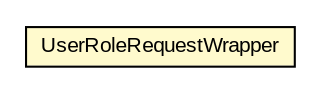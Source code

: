 #!/usr/local/bin/dot
#
# Class diagram 
# Generated by UMLGraph version R5_6-24-gf6e263 (http://www.umlgraph.org/)
#

digraph G {
	edge [fontname="arial",fontsize=10,labelfontname="arial",labelfontsize=10];
	node [fontname="arial",fontsize=10,shape=plaintext];
	nodesep=0.25;
	ranksep=0.5;
	// org.miloss.fgsms.auth.UserRoleRequestWrapper
	c1288740 [label=<<table title="org.miloss.fgsms.auth.UserRoleRequestWrapper" border="0" cellborder="1" cellspacing="0" cellpadding="2" port="p" bgcolor="lemonChiffon" href="./UserRoleRequestWrapper.html">
		<tr><td><table border="0" cellspacing="0" cellpadding="1">
<tr><td align="center" balign="center"> UserRoleRequestWrapper </td></tr>
		</table></td></tr>
		</table>>, URL="./UserRoleRequestWrapper.html", fontname="arial", fontcolor="black", fontsize=10.0];
}

